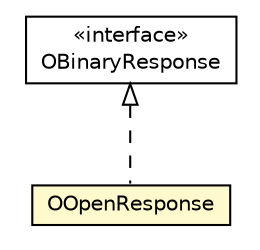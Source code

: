 #!/usr/local/bin/dot
#
# Class diagram 
# Generated by UMLGraph version R5_6-24-gf6e263 (http://www.umlgraph.org/)
#

digraph G {
	edge [fontname="Helvetica",fontsize=10,labelfontname="Helvetica",labelfontsize=10];
	node [fontname="Helvetica",fontsize=10,shape=plaintext];
	nodesep=0.25;
	ranksep=0.5;
	// com.orientechnologies.orient.client.remote.OBinaryResponse
	c5066736 [label=<<table title="com.orientechnologies.orient.client.remote.OBinaryResponse" border="0" cellborder="1" cellspacing="0" cellpadding="2" port="p" href="../OBinaryResponse.html">
		<tr><td><table border="0" cellspacing="0" cellpadding="1">
<tr><td align="center" balign="center"> &#171;interface&#187; </td></tr>
<tr><td align="center" balign="center"> OBinaryResponse </td></tr>
		</table></td></tr>
		</table>>, URL="../OBinaryResponse.html", fontname="Helvetica", fontcolor="black", fontsize=10.0];
	// com.orientechnologies.orient.client.remote.message.OOpenResponse
	c5066907 [label=<<table title="com.orientechnologies.orient.client.remote.message.OOpenResponse" border="0" cellborder="1" cellspacing="0" cellpadding="2" port="p" bgcolor="lemonChiffon" href="./OOpenResponse.html">
		<tr><td><table border="0" cellspacing="0" cellpadding="1">
<tr><td align="center" balign="center"> OOpenResponse </td></tr>
		</table></td></tr>
		</table>>, URL="./OOpenResponse.html", fontname="Helvetica", fontcolor="black", fontsize=10.0];
	//com.orientechnologies.orient.client.remote.message.OOpenResponse implements com.orientechnologies.orient.client.remote.OBinaryResponse
	c5066736:p -> c5066907:p [dir=back,arrowtail=empty,style=dashed];
}

